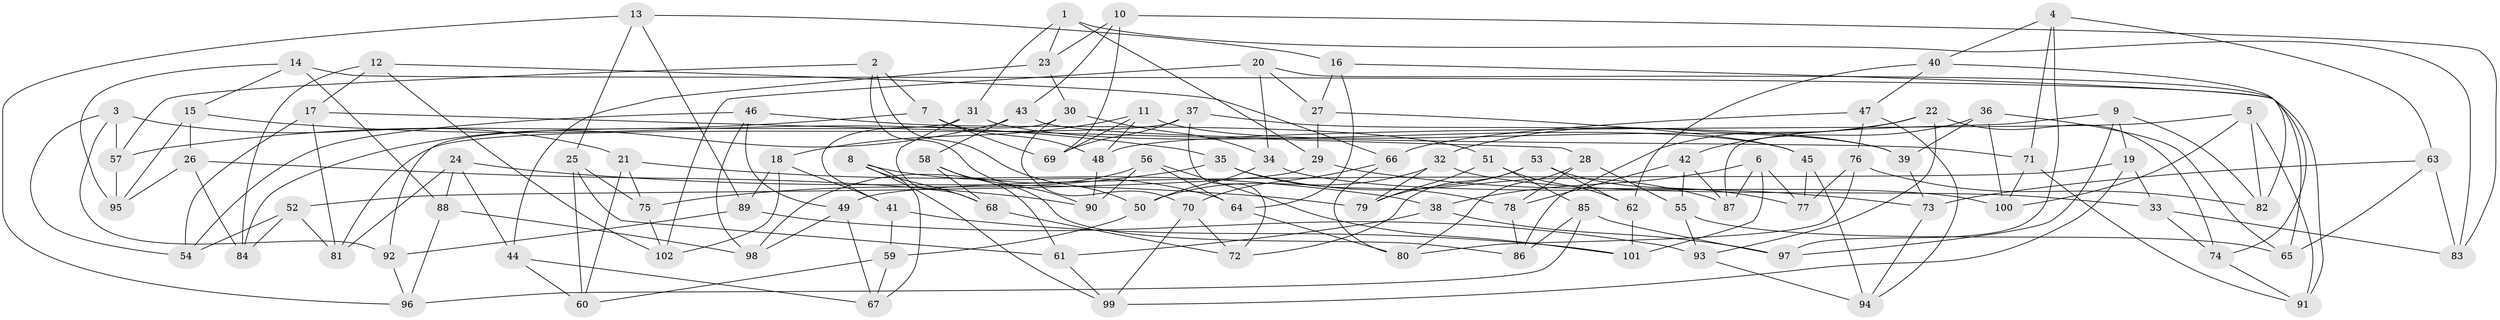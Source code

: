 // coarse degree distribution, {4: 0.19607843137254902, 6: 0.45098039215686275, 5: 0.29411764705882354, 3: 0.0196078431372549, 8: 0.0392156862745098}
// Generated by graph-tools (version 1.1) at 2025/45/03/06/25 01:45:11]
// undirected, 102 vertices, 204 edges
graph export_dot {
graph [start="1"]
  node [color=gray90,style=filled];
  1;
  2;
  3;
  4;
  5;
  6;
  7;
  8;
  9;
  10;
  11;
  12;
  13;
  14;
  15;
  16;
  17;
  18;
  19;
  20;
  21;
  22;
  23;
  24;
  25;
  26;
  27;
  28;
  29;
  30;
  31;
  32;
  33;
  34;
  35;
  36;
  37;
  38;
  39;
  40;
  41;
  42;
  43;
  44;
  45;
  46;
  47;
  48;
  49;
  50;
  51;
  52;
  53;
  54;
  55;
  56;
  57;
  58;
  59;
  60;
  61;
  62;
  63;
  64;
  65;
  66;
  67;
  68;
  69;
  70;
  71;
  72;
  73;
  74;
  75;
  76;
  77;
  78;
  79;
  80;
  81;
  82;
  83;
  84;
  85;
  86;
  87;
  88;
  89;
  90;
  91;
  92;
  93;
  94;
  95;
  96;
  97;
  98;
  99;
  100;
  101;
  102;
  1 -- 31;
  1 -- 83;
  1 -- 29;
  1 -- 23;
  2 -- 7;
  2 -- 90;
  2 -- 57;
  2 -- 50;
  3 -- 92;
  3 -- 21;
  3 -- 54;
  3 -- 57;
  4 -- 71;
  4 -- 63;
  4 -- 40;
  4 -- 97;
  5 -- 100;
  5 -- 91;
  5 -- 48;
  5 -- 82;
  6 -- 38;
  6 -- 87;
  6 -- 77;
  6 -- 101;
  7 -- 48;
  7 -- 57;
  7 -- 69;
  8 -- 68;
  8 -- 67;
  8 -- 64;
  8 -- 99;
  9 -- 97;
  9 -- 82;
  9 -- 87;
  9 -- 19;
  10 -- 43;
  10 -- 83;
  10 -- 69;
  10 -- 23;
  11 -- 18;
  11 -- 48;
  11 -- 69;
  11 -- 39;
  12 -- 66;
  12 -- 84;
  12 -- 17;
  12 -- 102;
  13 -- 16;
  13 -- 25;
  13 -- 96;
  13 -- 89;
  14 -- 15;
  14 -- 91;
  14 -- 95;
  14 -- 88;
  15 -- 26;
  15 -- 95;
  15 -- 35;
  16 -- 27;
  16 -- 64;
  16 -- 74;
  17 -- 54;
  17 -- 28;
  17 -- 81;
  18 -- 102;
  18 -- 89;
  18 -- 41;
  19 -- 33;
  19 -- 49;
  19 -- 99;
  20 -- 102;
  20 -- 34;
  20 -- 27;
  20 -- 65;
  21 -- 60;
  21 -- 75;
  21 -- 38;
  22 -- 32;
  22 -- 93;
  22 -- 74;
  22 -- 86;
  23 -- 44;
  23 -- 30;
  24 -- 88;
  24 -- 79;
  24 -- 44;
  24 -- 81;
  25 -- 61;
  25 -- 75;
  25 -- 60;
  26 -- 95;
  26 -- 90;
  26 -- 84;
  27 -- 29;
  27 -- 45;
  28 -- 78;
  28 -- 80;
  28 -- 55;
  29 -- 73;
  29 -- 52;
  30 -- 41;
  30 -- 34;
  30 -- 70;
  31 -- 68;
  31 -- 45;
  31 -- 92;
  32 -- 50;
  32 -- 79;
  32 -- 33;
  33 -- 83;
  33 -- 74;
  34 -- 50;
  34 -- 100;
  35 -- 78;
  35 -- 87;
  35 -- 75;
  36 -- 100;
  36 -- 65;
  36 -- 42;
  36 -- 39;
  37 -- 72;
  37 -- 81;
  37 -- 39;
  37 -- 69;
  38 -- 97;
  38 -- 61;
  39 -- 73;
  40 -- 62;
  40 -- 82;
  40 -- 47;
  41 -- 101;
  41 -- 59;
  42 -- 78;
  42 -- 87;
  42 -- 55;
  43 -- 71;
  43 -- 84;
  43 -- 58;
  44 -- 60;
  44 -- 67;
  45 -- 77;
  45 -- 94;
  46 -- 49;
  46 -- 54;
  46 -- 51;
  46 -- 98;
  47 -- 94;
  47 -- 66;
  47 -- 76;
  48 -- 90;
  49 -- 98;
  49 -- 67;
  50 -- 59;
  51 -- 85;
  51 -- 79;
  51 -- 62;
  52 -- 81;
  52 -- 84;
  52 -- 54;
  53 -- 77;
  53 -- 72;
  53 -- 79;
  53 -- 62;
  55 -- 93;
  55 -- 65;
  56 -- 90;
  56 -- 101;
  56 -- 98;
  56 -- 64;
  57 -- 95;
  58 -- 61;
  58 -- 86;
  58 -- 68;
  59 -- 67;
  59 -- 60;
  61 -- 99;
  62 -- 101;
  63 -- 73;
  63 -- 65;
  63 -- 83;
  64 -- 80;
  66 -- 80;
  66 -- 70;
  68 -- 72;
  70 -- 72;
  70 -- 99;
  71 -- 100;
  71 -- 91;
  73 -- 94;
  74 -- 91;
  75 -- 102;
  76 -- 80;
  76 -- 82;
  76 -- 77;
  78 -- 86;
  85 -- 96;
  85 -- 97;
  85 -- 86;
  88 -- 96;
  88 -- 98;
  89 -- 92;
  89 -- 93;
  92 -- 96;
  93 -- 94;
}
